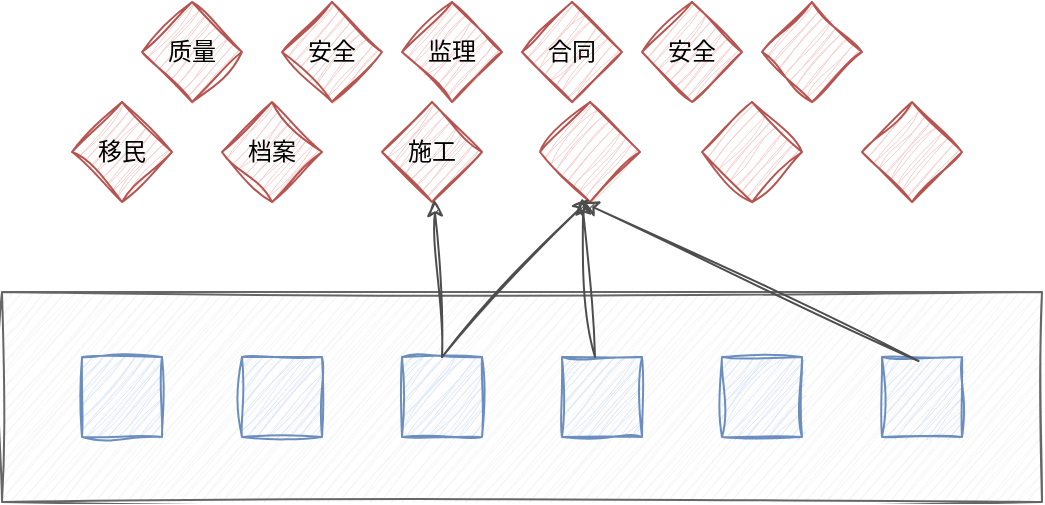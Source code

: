<mxfile version="23.1.5" type="github">
  <diagram name="第 1 页" id="bGJNGrRy-MdI9whODqqo">
    <mxGraphModel dx="1434" dy="758" grid="1" gridSize="10" guides="1" tooltips="1" connect="1" arrows="1" fold="1" page="1" pageScale="1" pageWidth="827" pageHeight="1169" math="0" shadow="0">
      <root>
        <mxCell id="0" />
        <mxCell id="1" parent="0" />
        <mxCell id="CJP05kXUEJSl1xC4KEPV-6" value="" style="rounded=0;whiteSpace=wrap;html=1;fillColor=#f5f5f5;fontColor=#333333;strokeColor=#666666;shadow=0;sketch=1;curveFitting=1;jiggle=2;" vertex="1" parent="1">
          <mxGeometry x="120" y="335" width="520" height="105" as="geometry" />
        </mxCell>
        <mxCell id="CJP05kXUEJSl1xC4KEPV-1" value="" style="whiteSpace=wrap;html=1;aspect=fixed;fillColor=#dae8fc;strokeColor=#6c8ebf;shadow=0;sketch=1;curveFitting=1;jiggle=2;" vertex="1" parent="1">
          <mxGeometry x="160" y="367.5" width="40" height="40" as="geometry" />
        </mxCell>
        <mxCell id="CJP05kXUEJSl1xC4KEPV-2" value="" style="whiteSpace=wrap;html=1;aspect=fixed;fillColor=#dae8fc;strokeColor=#6c8ebf;shadow=0;sketch=1;curveFitting=1;jiggle=2;" vertex="1" parent="1">
          <mxGeometry x="240" y="367.5" width="40" height="40" as="geometry" />
        </mxCell>
        <mxCell id="CJP05kXUEJSl1xC4KEPV-3" value="" style="whiteSpace=wrap;html=1;aspect=fixed;fillColor=#dae8fc;strokeColor=#6c8ebf;shadow=0;sketch=1;curveFitting=1;jiggle=2;" vertex="1" parent="1">
          <mxGeometry x="320" y="367.5" width="40" height="40" as="geometry" />
        </mxCell>
        <mxCell id="CJP05kXUEJSl1xC4KEPV-4" value="" style="whiteSpace=wrap;html=1;aspect=fixed;fillColor=#dae8fc;strokeColor=#6c8ebf;shadow=0;sketch=1;curveFitting=1;jiggle=2;" vertex="1" parent="1">
          <mxGeometry x="400" y="367.5" width="40" height="40" as="geometry" />
        </mxCell>
        <mxCell id="CJP05kXUEJSl1xC4KEPV-5" value="" style="whiteSpace=wrap;html=1;aspect=fixed;fillColor=#dae8fc;strokeColor=#6c8ebf;shadow=0;sketch=1;curveFitting=1;jiggle=2;" vertex="1" parent="1">
          <mxGeometry x="480" y="367.5" width="40" height="40" as="geometry" />
        </mxCell>
        <mxCell id="CJP05kXUEJSl1xC4KEPV-8" value="" style="whiteSpace=wrap;html=1;aspect=fixed;fillColor=#dae8fc;strokeColor=#6c8ebf;shadow=0;sketch=1;curveFitting=1;jiggle=2;" vertex="1" parent="1">
          <mxGeometry x="560" y="367.5" width="40" height="40" as="geometry" />
        </mxCell>
        <mxCell id="CJP05kXUEJSl1xC4KEPV-10" value="移民" style="rhombus;whiteSpace=wrap;html=1;fillColor=#f8cecc;strokeColor=#b85450;shadow=0;sketch=1;curveFitting=1;jiggle=2;" vertex="1" parent="1">
          <mxGeometry x="155" y="240" width="50" height="50" as="geometry" />
        </mxCell>
        <mxCell id="CJP05kXUEJSl1xC4KEPV-11" value="档案" style="rhombus;whiteSpace=wrap;html=1;fillColor=#f8cecc;strokeColor=#b85450;shadow=0;sketch=1;curveFitting=1;jiggle=2;" vertex="1" parent="1">
          <mxGeometry x="230" y="240" width="50" height="50" as="geometry" />
        </mxCell>
        <mxCell id="CJP05kXUEJSl1xC4KEPV-12" value="施工" style="rhombus;whiteSpace=wrap;html=1;fillColor=#f8cecc;strokeColor=#b85450;shadow=0;sketch=1;curveFitting=1;jiggle=2;" vertex="1" parent="1">
          <mxGeometry x="310" y="240" width="50" height="50" as="geometry" />
        </mxCell>
        <mxCell id="CJP05kXUEJSl1xC4KEPV-13" value="" style="rhombus;whiteSpace=wrap;html=1;fillColor=#f8cecc;strokeColor=#b85450;shadow=0;sketch=1;curveFitting=1;jiggle=2;" vertex="1" parent="1">
          <mxGeometry x="389" y="240" width="50" height="50" as="geometry" />
        </mxCell>
        <mxCell id="CJP05kXUEJSl1xC4KEPV-14" value="" style="rhombus;whiteSpace=wrap;html=1;fillColor=#f8cecc;strokeColor=#b85450;shadow=0;sketch=1;curveFitting=1;jiggle=2;" vertex="1" parent="1">
          <mxGeometry x="470" y="240" width="50" height="50" as="geometry" />
        </mxCell>
        <mxCell id="CJP05kXUEJSl1xC4KEPV-15" value="" style="rhombus;whiteSpace=wrap;html=1;fillColor=#f8cecc;strokeColor=#b85450;shadow=0;sketch=1;curveFitting=1;jiggle=2;" vertex="1" parent="1">
          <mxGeometry x="550" y="240" width="50" height="50" as="geometry" />
        </mxCell>
        <mxCell id="CJP05kXUEJSl1xC4KEPV-16" value="质量" style="rhombus;whiteSpace=wrap;html=1;fillColor=#f8cecc;strokeColor=#b85450;shadow=0;sketch=1;curveFitting=1;jiggle=2;" vertex="1" parent="1">
          <mxGeometry x="190" y="190" width="50" height="50" as="geometry" />
        </mxCell>
        <mxCell id="CJP05kXUEJSl1xC4KEPV-17" value="安全" style="rhombus;whiteSpace=wrap;html=1;fillColor=#f8cecc;strokeColor=#b85450;shadow=0;sketch=1;curveFitting=1;jiggle=2;" vertex="1" parent="1">
          <mxGeometry x="260" y="190" width="50" height="50" as="geometry" />
        </mxCell>
        <mxCell id="CJP05kXUEJSl1xC4KEPV-18" value="监理" style="rhombus;whiteSpace=wrap;html=1;fillColor=#f8cecc;strokeColor=#b85450;shadow=0;sketch=1;curveFitting=1;jiggle=2;" vertex="1" parent="1">
          <mxGeometry x="320" y="190" width="50" height="50" as="geometry" />
        </mxCell>
        <mxCell id="CJP05kXUEJSl1xC4KEPV-19" value="合同" style="rhombus;whiteSpace=wrap;html=1;fillColor=#f8cecc;strokeColor=#b85450;shadow=0;sketch=1;curveFitting=1;jiggle=2;" vertex="1" parent="1">
          <mxGeometry x="380" y="190" width="50" height="50" as="geometry" />
        </mxCell>
        <mxCell id="CJP05kXUEJSl1xC4KEPV-20" value="安全" style="rhombus;whiteSpace=wrap;html=1;fillColor=#f8cecc;strokeColor=#b85450;shadow=0;sketch=1;curveFitting=1;jiggle=2;" vertex="1" parent="1">
          <mxGeometry x="440" y="190" width="50" height="50" as="geometry" />
        </mxCell>
        <mxCell id="CJP05kXUEJSl1xC4KEPV-21" value="" style="rhombus;whiteSpace=wrap;html=1;fillColor=#f8cecc;strokeColor=#b85450;shadow=0;sketch=1;curveFitting=1;jiggle=2;" vertex="1" parent="1">
          <mxGeometry x="500" y="190" width="50" height="50" as="geometry" />
        </mxCell>
        <mxCell id="CJP05kXUEJSl1xC4KEPV-22" value="" style="endArrow=classic;html=1;rounded=0;exitX=0.5;exitY=0;exitDx=0;exitDy=0;strokeColor=#4D4D4D;shadow=0;sketch=1;curveFitting=1;jiggle=2;" edge="1" parent="1" source="CJP05kXUEJSl1xC4KEPV-3" target="CJP05kXUEJSl1xC4KEPV-12">
          <mxGeometry width="50" height="50" relative="1" as="geometry">
            <mxPoint x="382" y="334" as="sourcePoint" />
            <mxPoint x="432" y="284" as="targetPoint" />
          </mxGeometry>
        </mxCell>
        <mxCell id="CJP05kXUEJSl1xC4KEPV-24" value="" style="endArrow=classic;html=1;rounded=0;exitX=0.5;exitY=0;exitDx=0;exitDy=0;strokeColor=#4D4D4D;shadow=0;sketch=1;curveFitting=1;jiggle=2;" edge="1" parent="1" source="CJP05kXUEJSl1xC4KEPV-3">
          <mxGeometry width="50" height="50" relative="1" as="geometry">
            <mxPoint x="417.5" y="367.5" as="sourcePoint" />
            <mxPoint x="413.5" y="288.5" as="targetPoint" />
          </mxGeometry>
        </mxCell>
        <mxCell id="CJP05kXUEJSl1xC4KEPV-25" value="" style="endArrow=classic;html=1;rounded=0;exitX=0.5;exitY=0;exitDx=0;exitDy=0;strokeColor=#4D4D4D;shadow=0;sketch=1;curveFitting=1;jiggle=2;" edge="1" parent="1">
          <mxGeometry width="50" height="50" relative="1" as="geometry">
            <mxPoint x="416.5" y="367.5" as="sourcePoint" />
            <mxPoint x="410" y="288" as="targetPoint" />
          </mxGeometry>
        </mxCell>
        <mxCell id="CJP05kXUEJSl1xC4KEPV-26" value="" style="endArrow=classic;html=1;rounded=0;exitX=0.5;exitY=0;exitDx=0;exitDy=0;strokeColor=#4D4D4D;shadow=0;sketch=1;curveFitting=1;jiggle=2;" edge="1" parent="1">
          <mxGeometry width="50" height="50" relative="1" as="geometry">
            <mxPoint x="578.25" y="369.5" as="sourcePoint" />
            <mxPoint x="410" y="290" as="targetPoint" />
          </mxGeometry>
        </mxCell>
      </root>
    </mxGraphModel>
  </diagram>
</mxfile>
